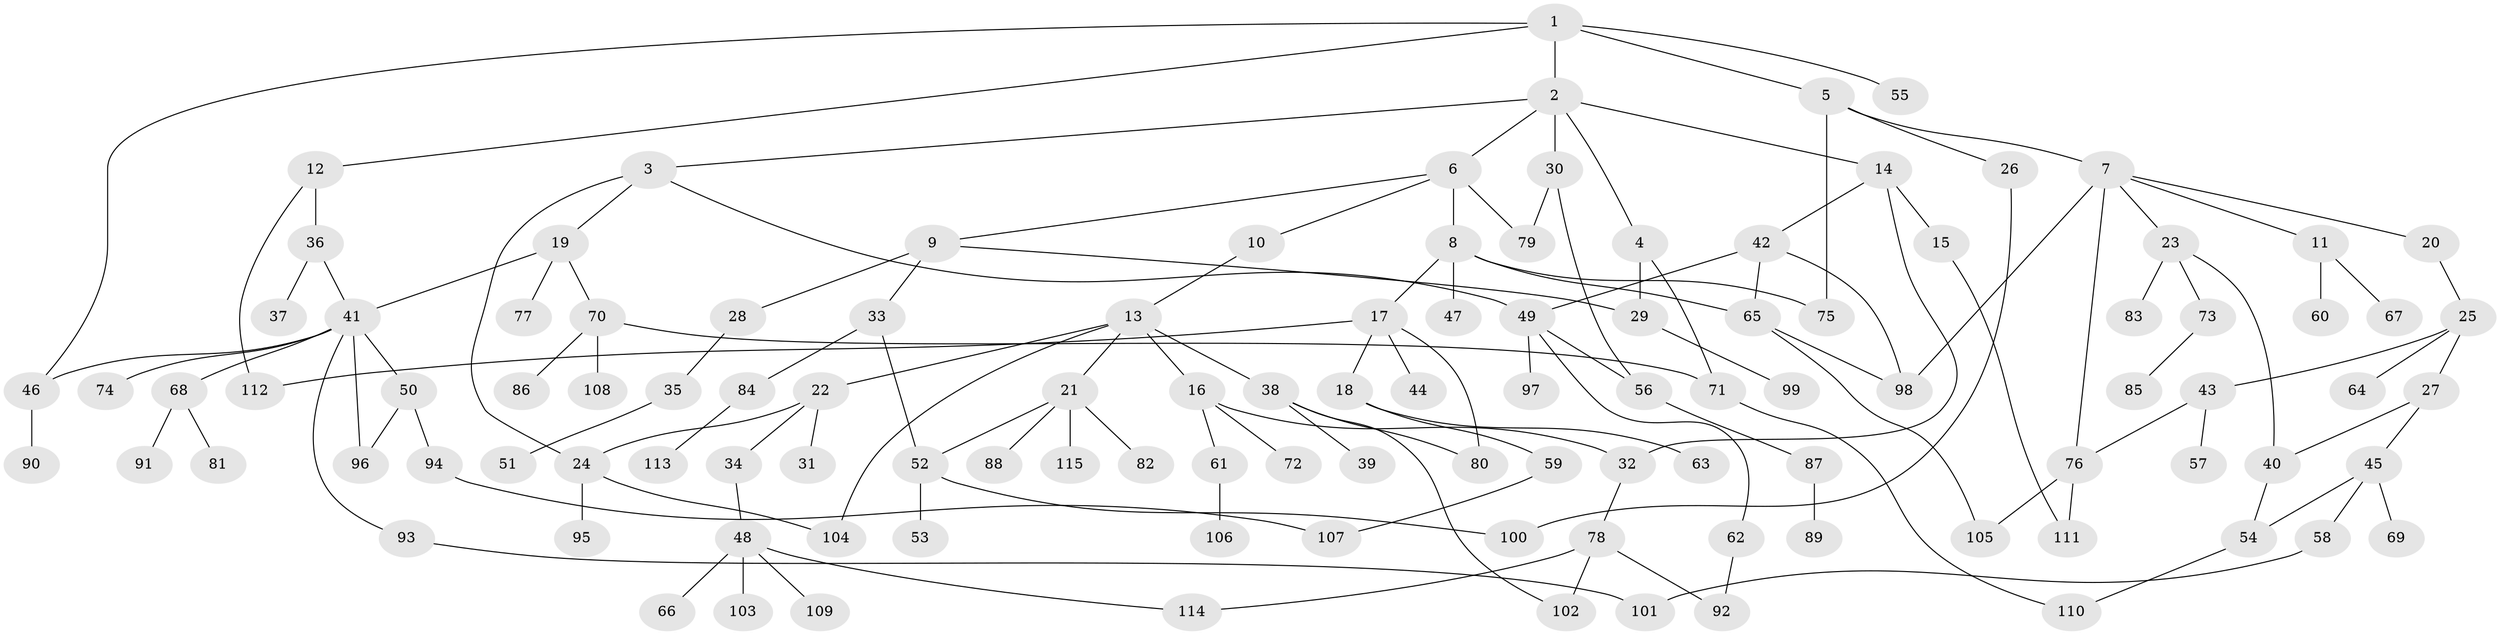 // Generated by graph-tools (version 1.1) at 2025/49/03/09/25 03:49:24]
// undirected, 115 vertices, 144 edges
graph export_dot {
graph [start="1"]
  node [color=gray90,style=filled];
  1;
  2;
  3;
  4;
  5;
  6;
  7;
  8;
  9;
  10;
  11;
  12;
  13;
  14;
  15;
  16;
  17;
  18;
  19;
  20;
  21;
  22;
  23;
  24;
  25;
  26;
  27;
  28;
  29;
  30;
  31;
  32;
  33;
  34;
  35;
  36;
  37;
  38;
  39;
  40;
  41;
  42;
  43;
  44;
  45;
  46;
  47;
  48;
  49;
  50;
  51;
  52;
  53;
  54;
  55;
  56;
  57;
  58;
  59;
  60;
  61;
  62;
  63;
  64;
  65;
  66;
  67;
  68;
  69;
  70;
  71;
  72;
  73;
  74;
  75;
  76;
  77;
  78;
  79;
  80;
  81;
  82;
  83;
  84;
  85;
  86;
  87;
  88;
  89;
  90;
  91;
  92;
  93;
  94;
  95;
  96;
  97;
  98;
  99;
  100;
  101;
  102;
  103;
  104;
  105;
  106;
  107;
  108;
  109;
  110;
  111;
  112;
  113;
  114;
  115;
  1 -- 2;
  1 -- 5;
  1 -- 12;
  1 -- 46;
  1 -- 55;
  2 -- 3;
  2 -- 4;
  2 -- 6;
  2 -- 14;
  2 -- 30;
  3 -- 19;
  3 -- 24;
  3 -- 49;
  4 -- 29;
  4 -- 71;
  5 -- 7;
  5 -- 26;
  5 -- 75;
  6 -- 8;
  6 -- 9;
  6 -- 10;
  6 -- 79;
  7 -- 11;
  7 -- 20;
  7 -- 23;
  7 -- 76;
  7 -- 98;
  8 -- 17;
  8 -- 47;
  8 -- 75;
  8 -- 65;
  9 -- 28;
  9 -- 33;
  9 -- 29;
  10 -- 13;
  11 -- 60;
  11 -- 67;
  12 -- 36;
  12 -- 112;
  13 -- 16;
  13 -- 21;
  13 -- 22;
  13 -- 38;
  13 -- 104;
  14 -- 15;
  14 -- 42;
  14 -- 32;
  15 -- 111;
  16 -- 32;
  16 -- 61;
  16 -- 72;
  17 -- 18;
  17 -- 44;
  17 -- 112;
  17 -- 80;
  18 -- 59;
  18 -- 63;
  19 -- 41;
  19 -- 70;
  19 -- 77;
  20 -- 25;
  21 -- 82;
  21 -- 88;
  21 -- 115;
  21 -- 52;
  22 -- 31;
  22 -- 34;
  22 -- 24;
  23 -- 40;
  23 -- 73;
  23 -- 83;
  24 -- 95;
  24 -- 104;
  25 -- 27;
  25 -- 43;
  25 -- 64;
  26 -- 100;
  27 -- 45;
  27 -- 40;
  28 -- 35;
  29 -- 99;
  30 -- 56;
  30 -- 79;
  32 -- 78;
  33 -- 52;
  33 -- 84;
  34 -- 48;
  35 -- 51;
  36 -- 37;
  36 -- 41;
  38 -- 39;
  38 -- 80;
  38 -- 102;
  40 -- 54;
  41 -- 50;
  41 -- 68;
  41 -- 74;
  41 -- 93;
  41 -- 96;
  41 -- 46;
  42 -- 65;
  42 -- 98;
  42 -- 49;
  43 -- 57;
  43 -- 76;
  45 -- 58;
  45 -- 69;
  45 -- 54;
  46 -- 90;
  48 -- 66;
  48 -- 103;
  48 -- 109;
  48 -- 114;
  49 -- 62;
  49 -- 97;
  49 -- 56;
  50 -- 94;
  50 -- 96;
  52 -- 53;
  52 -- 100;
  54 -- 110;
  56 -- 87;
  58 -- 101;
  59 -- 107;
  61 -- 106;
  62 -- 92;
  65 -- 98;
  65 -- 105;
  68 -- 81;
  68 -- 91;
  70 -- 86;
  70 -- 108;
  70 -- 71;
  71 -- 110;
  73 -- 85;
  76 -- 105;
  76 -- 111;
  78 -- 102;
  78 -- 92;
  78 -- 114;
  84 -- 113;
  87 -- 89;
  93 -- 101;
  94 -- 107;
}
